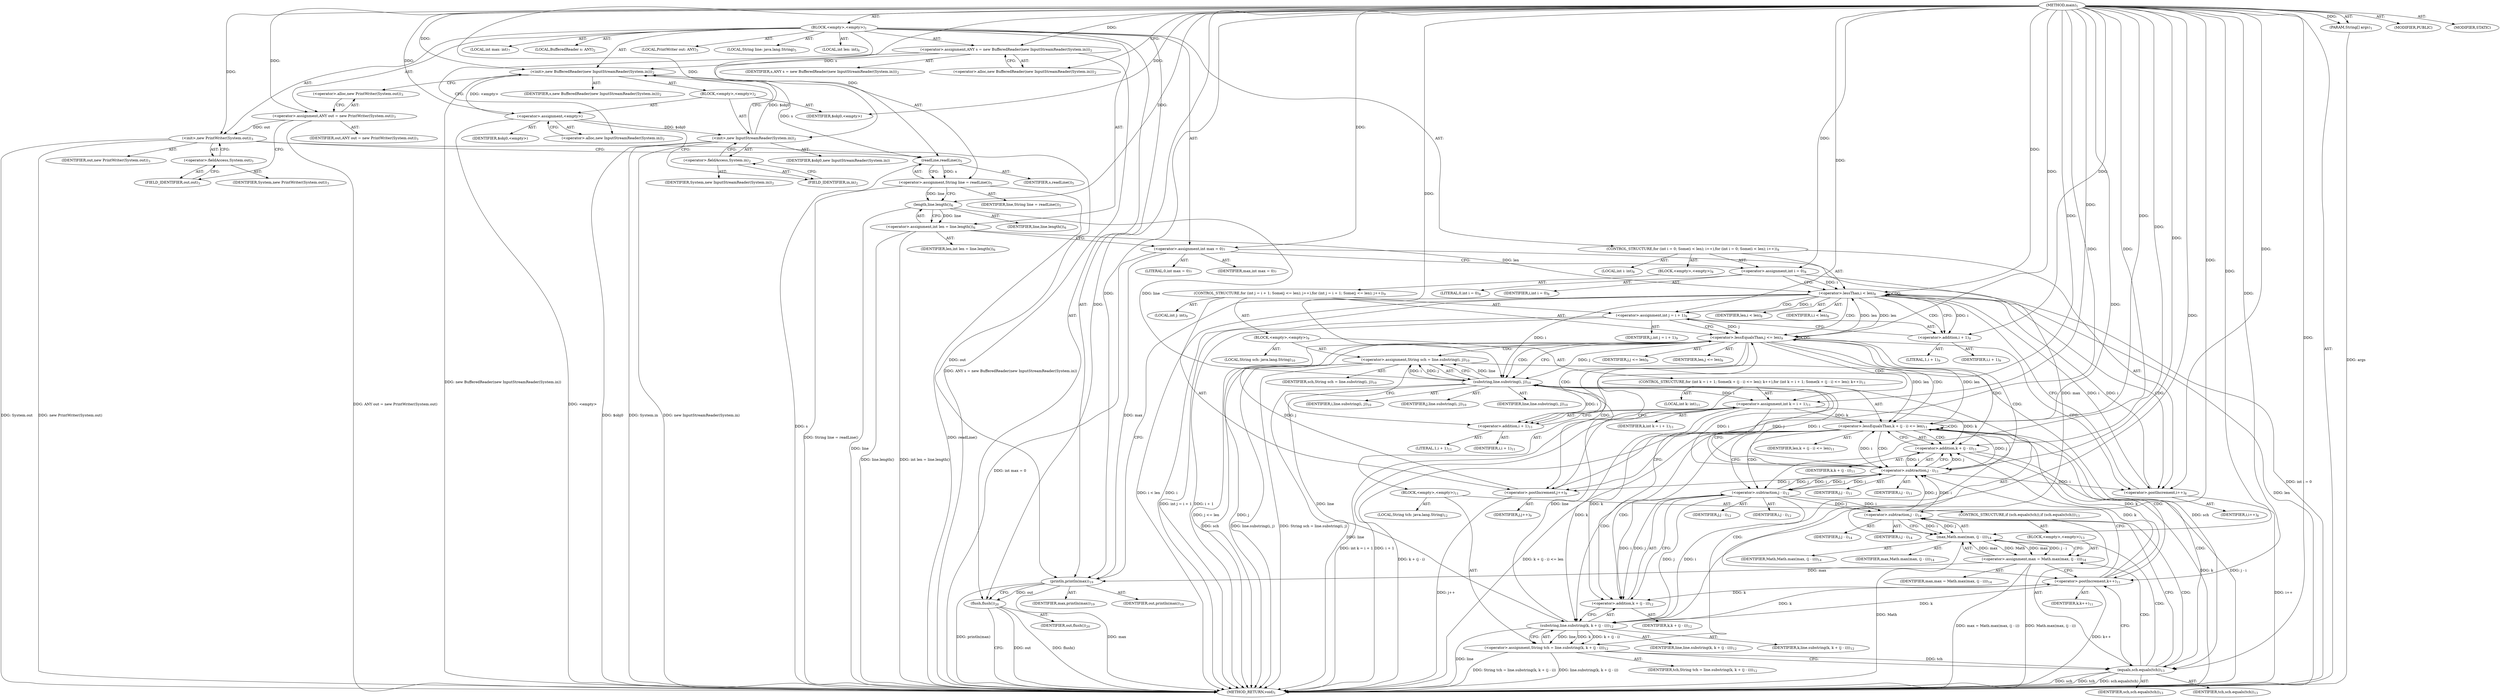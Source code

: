 digraph "main" {  
"21" [label = <(METHOD,main)<SUB>1</SUB>> ]
"22" [label = <(PARAM,String[] args)<SUB>1</SUB>> ]
"23" [label = <(BLOCK,&lt;empty&gt;,&lt;empty&gt;)<SUB>1</SUB>> ]
"4" [label = <(LOCAL,BufferedReader s: ANY)<SUB>2</SUB>> ]
"24" [label = <(&lt;operator&gt;.assignment,ANY s = new BufferedReader(new InputStreamReader(System.in)))<SUB>2</SUB>> ]
"25" [label = <(IDENTIFIER,s,ANY s = new BufferedReader(new InputStreamReader(System.in)))<SUB>2</SUB>> ]
"26" [label = <(&lt;operator&gt;.alloc,new BufferedReader(new InputStreamReader(System.in)))<SUB>2</SUB>> ]
"27" [label = <(&lt;init&gt;,new BufferedReader(new InputStreamReader(System.in)))<SUB>2</SUB>> ]
"3" [label = <(IDENTIFIER,s,new BufferedReader(new InputStreamReader(System.in)))<SUB>2</SUB>> ]
"28" [label = <(BLOCK,&lt;empty&gt;,&lt;empty&gt;)<SUB>2</SUB>> ]
"29" [label = <(&lt;operator&gt;.assignment,&lt;empty&gt;)> ]
"30" [label = <(IDENTIFIER,$obj0,&lt;empty&gt;)> ]
"31" [label = <(&lt;operator&gt;.alloc,new InputStreamReader(System.in))<SUB>2</SUB>> ]
"32" [label = <(&lt;init&gt;,new InputStreamReader(System.in))<SUB>2</SUB>> ]
"33" [label = <(IDENTIFIER,$obj0,new InputStreamReader(System.in))> ]
"34" [label = <(&lt;operator&gt;.fieldAccess,System.in)<SUB>2</SUB>> ]
"35" [label = <(IDENTIFIER,System,new InputStreamReader(System.in))<SUB>2</SUB>> ]
"36" [label = <(FIELD_IDENTIFIER,in,in)<SUB>2</SUB>> ]
"37" [label = <(IDENTIFIER,$obj0,&lt;empty&gt;)> ]
"6" [label = <(LOCAL,PrintWriter out: ANY)<SUB>3</SUB>> ]
"38" [label = <(&lt;operator&gt;.assignment,ANY out = new PrintWriter(System.out))<SUB>3</SUB>> ]
"39" [label = <(IDENTIFIER,out,ANY out = new PrintWriter(System.out))<SUB>3</SUB>> ]
"40" [label = <(&lt;operator&gt;.alloc,new PrintWriter(System.out))<SUB>3</SUB>> ]
"41" [label = <(&lt;init&gt;,new PrintWriter(System.out))<SUB>3</SUB>> ]
"5" [label = <(IDENTIFIER,out,new PrintWriter(System.out))<SUB>3</SUB>> ]
"42" [label = <(&lt;operator&gt;.fieldAccess,System.out)<SUB>3</SUB>> ]
"43" [label = <(IDENTIFIER,System,new PrintWriter(System.out))<SUB>3</SUB>> ]
"44" [label = <(FIELD_IDENTIFIER,out,out)<SUB>3</SUB>> ]
"45" [label = <(LOCAL,String line: java.lang.String)<SUB>5</SUB>> ]
"46" [label = <(&lt;operator&gt;.assignment,String line = readLine())<SUB>5</SUB>> ]
"47" [label = <(IDENTIFIER,line,String line = readLine())<SUB>5</SUB>> ]
"48" [label = <(readLine,readLine())<SUB>5</SUB>> ]
"49" [label = <(IDENTIFIER,s,readLine())<SUB>5</SUB>> ]
"50" [label = <(LOCAL,int len: int)<SUB>6</SUB>> ]
"51" [label = <(&lt;operator&gt;.assignment,int len = line.length())<SUB>6</SUB>> ]
"52" [label = <(IDENTIFIER,len,int len = line.length())<SUB>6</SUB>> ]
"53" [label = <(length,line.length())<SUB>6</SUB>> ]
"54" [label = <(IDENTIFIER,line,line.length())<SUB>6</SUB>> ]
"55" [label = <(LOCAL,int max: int)<SUB>7</SUB>> ]
"56" [label = <(&lt;operator&gt;.assignment,int max = 0)<SUB>7</SUB>> ]
"57" [label = <(IDENTIFIER,max,int max = 0)<SUB>7</SUB>> ]
"58" [label = <(LITERAL,0,int max = 0)<SUB>7</SUB>> ]
"59" [label = <(CONTROL_STRUCTURE,for (int i = 0; Some(i &lt; len); i++),for (int i = 0; Some(i &lt; len); i++))<SUB>8</SUB>> ]
"60" [label = <(LOCAL,int i: int)<SUB>8</SUB>> ]
"61" [label = <(&lt;operator&gt;.assignment,int i = 0)<SUB>8</SUB>> ]
"62" [label = <(IDENTIFIER,i,int i = 0)<SUB>8</SUB>> ]
"63" [label = <(LITERAL,0,int i = 0)<SUB>8</SUB>> ]
"64" [label = <(&lt;operator&gt;.lessThan,i &lt; len)<SUB>8</SUB>> ]
"65" [label = <(IDENTIFIER,i,i &lt; len)<SUB>8</SUB>> ]
"66" [label = <(IDENTIFIER,len,i &lt; len)<SUB>8</SUB>> ]
"67" [label = <(&lt;operator&gt;.postIncrement,i++)<SUB>8</SUB>> ]
"68" [label = <(IDENTIFIER,i,i++)<SUB>8</SUB>> ]
"69" [label = <(BLOCK,&lt;empty&gt;,&lt;empty&gt;)<SUB>8</SUB>> ]
"70" [label = <(CONTROL_STRUCTURE,for (int j = i + 1; Some(j &lt;= len); j++),for (int j = i + 1; Some(j &lt;= len); j++))<SUB>9</SUB>> ]
"71" [label = <(LOCAL,int j: int)<SUB>9</SUB>> ]
"72" [label = <(&lt;operator&gt;.assignment,int j = i + 1)<SUB>9</SUB>> ]
"73" [label = <(IDENTIFIER,j,int j = i + 1)<SUB>9</SUB>> ]
"74" [label = <(&lt;operator&gt;.addition,i + 1)<SUB>9</SUB>> ]
"75" [label = <(IDENTIFIER,i,i + 1)<SUB>9</SUB>> ]
"76" [label = <(LITERAL,1,i + 1)<SUB>9</SUB>> ]
"77" [label = <(&lt;operator&gt;.lessEqualsThan,j &lt;= len)<SUB>9</SUB>> ]
"78" [label = <(IDENTIFIER,j,j &lt;= len)<SUB>9</SUB>> ]
"79" [label = <(IDENTIFIER,len,j &lt;= len)<SUB>9</SUB>> ]
"80" [label = <(&lt;operator&gt;.postIncrement,j++)<SUB>9</SUB>> ]
"81" [label = <(IDENTIFIER,j,j++)<SUB>9</SUB>> ]
"82" [label = <(BLOCK,&lt;empty&gt;,&lt;empty&gt;)<SUB>9</SUB>> ]
"83" [label = <(LOCAL,String sch: java.lang.String)<SUB>10</SUB>> ]
"84" [label = <(&lt;operator&gt;.assignment,String sch = line.substring(i, j))<SUB>10</SUB>> ]
"85" [label = <(IDENTIFIER,sch,String sch = line.substring(i, j))<SUB>10</SUB>> ]
"86" [label = <(substring,line.substring(i, j))<SUB>10</SUB>> ]
"87" [label = <(IDENTIFIER,line,line.substring(i, j))<SUB>10</SUB>> ]
"88" [label = <(IDENTIFIER,i,line.substring(i, j))<SUB>10</SUB>> ]
"89" [label = <(IDENTIFIER,j,line.substring(i, j))<SUB>10</SUB>> ]
"90" [label = <(CONTROL_STRUCTURE,for (int k = i + 1; Some(k + (j - i) &lt;= len); k++),for (int k = i + 1; Some(k + (j - i) &lt;= len); k++))<SUB>11</SUB>> ]
"91" [label = <(LOCAL,int k: int)<SUB>11</SUB>> ]
"92" [label = <(&lt;operator&gt;.assignment,int k = i + 1)<SUB>11</SUB>> ]
"93" [label = <(IDENTIFIER,k,int k = i + 1)<SUB>11</SUB>> ]
"94" [label = <(&lt;operator&gt;.addition,i + 1)<SUB>11</SUB>> ]
"95" [label = <(IDENTIFIER,i,i + 1)<SUB>11</SUB>> ]
"96" [label = <(LITERAL,1,i + 1)<SUB>11</SUB>> ]
"97" [label = <(&lt;operator&gt;.lessEqualsThan,k + (j - i) &lt;= len)<SUB>11</SUB>> ]
"98" [label = <(&lt;operator&gt;.addition,k + (j - i))<SUB>11</SUB>> ]
"99" [label = <(IDENTIFIER,k,k + (j - i))<SUB>11</SUB>> ]
"100" [label = <(&lt;operator&gt;.subtraction,j - i)<SUB>11</SUB>> ]
"101" [label = <(IDENTIFIER,j,j - i)<SUB>11</SUB>> ]
"102" [label = <(IDENTIFIER,i,j - i)<SUB>11</SUB>> ]
"103" [label = <(IDENTIFIER,len,k + (j - i) &lt;= len)<SUB>11</SUB>> ]
"104" [label = <(&lt;operator&gt;.postIncrement,k++)<SUB>11</SUB>> ]
"105" [label = <(IDENTIFIER,k,k++)<SUB>11</SUB>> ]
"106" [label = <(BLOCK,&lt;empty&gt;,&lt;empty&gt;)<SUB>11</SUB>> ]
"107" [label = <(LOCAL,String tch: java.lang.String)<SUB>12</SUB>> ]
"108" [label = <(&lt;operator&gt;.assignment,String tch = line.substring(k, k + (j - i)))<SUB>12</SUB>> ]
"109" [label = <(IDENTIFIER,tch,String tch = line.substring(k, k + (j - i)))<SUB>12</SUB>> ]
"110" [label = <(substring,line.substring(k, k + (j - i)))<SUB>12</SUB>> ]
"111" [label = <(IDENTIFIER,line,line.substring(k, k + (j - i)))<SUB>12</SUB>> ]
"112" [label = <(IDENTIFIER,k,line.substring(k, k + (j - i)))<SUB>12</SUB>> ]
"113" [label = <(&lt;operator&gt;.addition,k + (j - i))<SUB>12</SUB>> ]
"114" [label = <(IDENTIFIER,k,k + (j - i))<SUB>12</SUB>> ]
"115" [label = <(&lt;operator&gt;.subtraction,j - i)<SUB>12</SUB>> ]
"116" [label = <(IDENTIFIER,j,j - i)<SUB>12</SUB>> ]
"117" [label = <(IDENTIFIER,i,j - i)<SUB>12</SUB>> ]
"118" [label = <(CONTROL_STRUCTURE,if (sch.equals(tch)),if (sch.equals(tch)))<SUB>13</SUB>> ]
"119" [label = <(equals,sch.equals(tch))<SUB>13</SUB>> ]
"120" [label = <(IDENTIFIER,sch,sch.equals(tch))<SUB>13</SUB>> ]
"121" [label = <(IDENTIFIER,tch,sch.equals(tch))<SUB>13</SUB>> ]
"122" [label = <(BLOCK,&lt;empty&gt;,&lt;empty&gt;)<SUB>13</SUB>> ]
"123" [label = <(&lt;operator&gt;.assignment,max = Math.max(max, (j - i)))<SUB>14</SUB>> ]
"124" [label = <(IDENTIFIER,max,max = Math.max(max, (j - i)))<SUB>14</SUB>> ]
"125" [label = <(max,Math.max(max, (j - i)))<SUB>14</SUB>> ]
"126" [label = <(IDENTIFIER,Math,Math.max(max, (j - i)))<SUB>14</SUB>> ]
"127" [label = <(IDENTIFIER,max,Math.max(max, (j - i)))<SUB>14</SUB>> ]
"128" [label = <(&lt;operator&gt;.subtraction,j - i)<SUB>14</SUB>> ]
"129" [label = <(IDENTIFIER,j,j - i)<SUB>14</SUB>> ]
"130" [label = <(IDENTIFIER,i,j - i)<SUB>14</SUB>> ]
"131" [label = <(println,println(max))<SUB>19</SUB>> ]
"132" [label = <(IDENTIFIER,out,println(max))<SUB>19</SUB>> ]
"133" [label = <(IDENTIFIER,max,println(max))<SUB>19</SUB>> ]
"134" [label = <(flush,flush())<SUB>20</SUB>> ]
"135" [label = <(IDENTIFIER,out,flush())<SUB>20</SUB>> ]
"136" [label = <(MODIFIER,PUBLIC)> ]
"137" [label = <(MODIFIER,STATIC)> ]
"138" [label = <(METHOD_RETURN,void)<SUB>1</SUB>> ]
  "21" -> "22"  [ label = "AST: "] 
  "21" -> "23"  [ label = "AST: "] 
  "21" -> "136"  [ label = "AST: "] 
  "21" -> "137"  [ label = "AST: "] 
  "21" -> "138"  [ label = "AST: "] 
  "23" -> "4"  [ label = "AST: "] 
  "23" -> "24"  [ label = "AST: "] 
  "23" -> "27"  [ label = "AST: "] 
  "23" -> "6"  [ label = "AST: "] 
  "23" -> "38"  [ label = "AST: "] 
  "23" -> "41"  [ label = "AST: "] 
  "23" -> "45"  [ label = "AST: "] 
  "23" -> "46"  [ label = "AST: "] 
  "23" -> "50"  [ label = "AST: "] 
  "23" -> "51"  [ label = "AST: "] 
  "23" -> "55"  [ label = "AST: "] 
  "23" -> "56"  [ label = "AST: "] 
  "23" -> "59"  [ label = "AST: "] 
  "23" -> "131"  [ label = "AST: "] 
  "23" -> "134"  [ label = "AST: "] 
  "24" -> "25"  [ label = "AST: "] 
  "24" -> "26"  [ label = "AST: "] 
  "27" -> "3"  [ label = "AST: "] 
  "27" -> "28"  [ label = "AST: "] 
  "28" -> "29"  [ label = "AST: "] 
  "28" -> "32"  [ label = "AST: "] 
  "28" -> "37"  [ label = "AST: "] 
  "29" -> "30"  [ label = "AST: "] 
  "29" -> "31"  [ label = "AST: "] 
  "32" -> "33"  [ label = "AST: "] 
  "32" -> "34"  [ label = "AST: "] 
  "34" -> "35"  [ label = "AST: "] 
  "34" -> "36"  [ label = "AST: "] 
  "38" -> "39"  [ label = "AST: "] 
  "38" -> "40"  [ label = "AST: "] 
  "41" -> "5"  [ label = "AST: "] 
  "41" -> "42"  [ label = "AST: "] 
  "42" -> "43"  [ label = "AST: "] 
  "42" -> "44"  [ label = "AST: "] 
  "46" -> "47"  [ label = "AST: "] 
  "46" -> "48"  [ label = "AST: "] 
  "48" -> "49"  [ label = "AST: "] 
  "51" -> "52"  [ label = "AST: "] 
  "51" -> "53"  [ label = "AST: "] 
  "53" -> "54"  [ label = "AST: "] 
  "56" -> "57"  [ label = "AST: "] 
  "56" -> "58"  [ label = "AST: "] 
  "59" -> "60"  [ label = "AST: "] 
  "59" -> "61"  [ label = "AST: "] 
  "59" -> "64"  [ label = "AST: "] 
  "59" -> "67"  [ label = "AST: "] 
  "59" -> "69"  [ label = "AST: "] 
  "61" -> "62"  [ label = "AST: "] 
  "61" -> "63"  [ label = "AST: "] 
  "64" -> "65"  [ label = "AST: "] 
  "64" -> "66"  [ label = "AST: "] 
  "67" -> "68"  [ label = "AST: "] 
  "69" -> "70"  [ label = "AST: "] 
  "70" -> "71"  [ label = "AST: "] 
  "70" -> "72"  [ label = "AST: "] 
  "70" -> "77"  [ label = "AST: "] 
  "70" -> "80"  [ label = "AST: "] 
  "70" -> "82"  [ label = "AST: "] 
  "72" -> "73"  [ label = "AST: "] 
  "72" -> "74"  [ label = "AST: "] 
  "74" -> "75"  [ label = "AST: "] 
  "74" -> "76"  [ label = "AST: "] 
  "77" -> "78"  [ label = "AST: "] 
  "77" -> "79"  [ label = "AST: "] 
  "80" -> "81"  [ label = "AST: "] 
  "82" -> "83"  [ label = "AST: "] 
  "82" -> "84"  [ label = "AST: "] 
  "82" -> "90"  [ label = "AST: "] 
  "84" -> "85"  [ label = "AST: "] 
  "84" -> "86"  [ label = "AST: "] 
  "86" -> "87"  [ label = "AST: "] 
  "86" -> "88"  [ label = "AST: "] 
  "86" -> "89"  [ label = "AST: "] 
  "90" -> "91"  [ label = "AST: "] 
  "90" -> "92"  [ label = "AST: "] 
  "90" -> "97"  [ label = "AST: "] 
  "90" -> "104"  [ label = "AST: "] 
  "90" -> "106"  [ label = "AST: "] 
  "92" -> "93"  [ label = "AST: "] 
  "92" -> "94"  [ label = "AST: "] 
  "94" -> "95"  [ label = "AST: "] 
  "94" -> "96"  [ label = "AST: "] 
  "97" -> "98"  [ label = "AST: "] 
  "97" -> "103"  [ label = "AST: "] 
  "98" -> "99"  [ label = "AST: "] 
  "98" -> "100"  [ label = "AST: "] 
  "100" -> "101"  [ label = "AST: "] 
  "100" -> "102"  [ label = "AST: "] 
  "104" -> "105"  [ label = "AST: "] 
  "106" -> "107"  [ label = "AST: "] 
  "106" -> "108"  [ label = "AST: "] 
  "106" -> "118"  [ label = "AST: "] 
  "108" -> "109"  [ label = "AST: "] 
  "108" -> "110"  [ label = "AST: "] 
  "110" -> "111"  [ label = "AST: "] 
  "110" -> "112"  [ label = "AST: "] 
  "110" -> "113"  [ label = "AST: "] 
  "113" -> "114"  [ label = "AST: "] 
  "113" -> "115"  [ label = "AST: "] 
  "115" -> "116"  [ label = "AST: "] 
  "115" -> "117"  [ label = "AST: "] 
  "118" -> "119"  [ label = "AST: "] 
  "118" -> "122"  [ label = "AST: "] 
  "119" -> "120"  [ label = "AST: "] 
  "119" -> "121"  [ label = "AST: "] 
  "122" -> "123"  [ label = "AST: "] 
  "123" -> "124"  [ label = "AST: "] 
  "123" -> "125"  [ label = "AST: "] 
  "125" -> "126"  [ label = "AST: "] 
  "125" -> "127"  [ label = "AST: "] 
  "125" -> "128"  [ label = "AST: "] 
  "128" -> "129"  [ label = "AST: "] 
  "128" -> "130"  [ label = "AST: "] 
  "131" -> "132"  [ label = "AST: "] 
  "131" -> "133"  [ label = "AST: "] 
  "134" -> "135"  [ label = "AST: "] 
  "24" -> "31"  [ label = "CFG: "] 
  "27" -> "40"  [ label = "CFG: "] 
  "38" -> "44"  [ label = "CFG: "] 
  "41" -> "48"  [ label = "CFG: "] 
  "46" -> "53"  [ label = "CFG: "] 
  "51" -> "56"  [ label = "CFG: "] 
  "56" -> "61"  [ label = "CFG: "] 
  "131" -> "134"  [ label = "CFG: "] 
  "134" -> "138"  [ label = "CFG: "] 
  "26" -> "24"  [ label = "CFG: "] 
  "40" -> "38"  [ label = "CFG: "] 
  "42" -> "41"  [ label = "CFG: "] 
  "48" -> "46"  [ label = "CFG: "] 
  "53" -> "51"  [ label = "CFG: "] 
  "61" -> "64"  [ label = "CFG: "] 
  "64" -> "74"  [ label = "CFG: "] 
  "64" -> "131"  [ label = "CFG: "] 
  "67" -> "64"  [ label = "CFG: "] 
  "29" -> "36"  [ label = "CFG: "] 
  "32" -> "27"  [ label = "CFG: "] 
  "44" -> "42"  [ label = "CFG: "] 
  "31" -> "29"  [ label = "CFG: "] 
  "34" -> "32"  [ label = "CFG: "] 
  "72" -> "77"  [ label = "CFG: "] 
  "77" -> "86"  [ label = "CFG: "] 
  "77" -> "67"  [ label = "CFG: "] 
  "80" -> "77"  [ label = "CFG: "] 
  "36" -> "34"  [ label = "CFG: "] 
  "74" -> "72"  [ label = "CFG: "] 
  "84" -> "94"  [ label = "CFG: "] 
  "86" -> "84"  [ label = "CFG: "] 
  "92" -> "100"  [ label = "CFG: "] 
  "97" -> "115"  [ label = "CFG: "] 
  "97" -> "80"  [ label = "CFG: "] 
  "104" -> "100"  [ label = "CFG: "] 
  "94" -> "92"  [ label = "CFG: "] 
  "98" -> "97"  [ label = "CFG: "] 
  "108" -> "119"  [ label = "CFG: "] 
  "100" -> "98"  [ label = "CFG: "] 
  "110" -> "108"  [ label = "CFG: "] 
  "119" -> "128"  [ label = "CFG: "] 
  "119" -> "104"  [ label = "CFG: "] 
  "113" -> "110"  [ label = "CFG: "] 
  "123" -> "104"  [ label = "CFG: "] 
  "115" -> "113"  [ label = "CFG: "] 
  "125" -> "123"  [ label = "CFG: "] 
  "128" -> "125"  [ label = "CFG: "] 
  "21" -> "26"  [ label = "CFG: "] 
  "22" -> "138"  [ label = "DDG: args"] 
  "24" -> "138"  [ label = "DDG: ANY s = new BufferedReader(new InputStreamReader(System.in))"] 
  "29" -> "138"  [ label = "DDG: &lt;empty&gt;"] 
  "32" -> "138"  [ label = "DDG: $obj0"] 
  "32" -> "138"  [ label = "DDG: System.in"] 
  "32" -> "138"  [ label = "DDG: new InputStreamReader(System.in)"] 
  "27" -> "138"  [ label = "DDG: new BufferedReader(new InputStreamReader(System.in))"] 
  "38" -> "138"  [ label = "DDG: ANY out = new PrintWriter(System.out)"] 
  "41" -> "138"  [ label = "DDG: System.out"] 
  "41" -> "138"  [ label = "DDG: new PrintWriter(System.out)"] 
  "48" -> "138"  [ label = "DDG: s"] 
  "46" -> "138"  [ label = "DDG: readLine()"] 
  "46" -> "138"  [ label = "DDG: String line = readLine()"] 
  "53" -> "138"  [ label = "DDG: line"] 
  "51" -> "138"  [ label = "DDG: line.length()"] 
  "51" -> "138"  [ label = "DDG: int len = line.length()"] 
  "56" -> "138"  [ label = "DDG: int max = 0"] 
  "61" -> "138"  [ label = "DDG: int i = 0"] 
  "64" -> "138"  [ label = "DDG: i"] 
  "64" -> "138"  [ label = "DDG: len"] 
  "64" -> "138"  [ label = "DDG: i &lt; len"] 
  "131" -> "138"  [ label = "DDG: max"] 
  "131" -> "138"  [ label = "DDG: println(max)"] 
  "134" -> "138"  [ label = "DDG: out"] 
  "134" -> "138"  [ label = "DDG: flush()"] 
  "72" -> "138"  [ label = "DDG: i + 1"] 
  "72" -> "138"  [ label = "DDG: int j = i + 1"] 
  "77" -> "138"  [ label = "DDG: j"] 
  "77" -> "138"  [ label = "DDG: j &lt;= len"] 
  "67" -> "138"  [ label = "DDG: i++"] 
  "84" -> "138"  [ label = "DDG: sch"] 
  "86" -> "138"  [ label = "DDG: line"] 
  "84" -> "138"  [ label = "DDG: line.substring(i, j)"] 
  "84" -> "138"  [ label = "DDG: String sch = line.substring(i, j)"] 
  "92" -> "138"  [ label = "DDG: i + 1"] 
  "92" -> "138"  [ label = "DDG: int k = i + 1"] 
  "98" -> "138"  [ label = "DDG: k"] 
  "98" -> "138"  [ label = "DDG: j - i"] 
  "97" -> "138"  [ label = "DDG: k + (j - i)"] 
  "97" -> "138"  [ label = "DDG: k + (j - i) &lt;= len"] 
  "80" -> "138"  [ label = "DDG: j++"] 
  "110" -> "138"  [ label = "DDG: line"] 
  "108" -> "138"  [ label = "DDG: line.substring(k, k + (j - i))"] 
  "108" -> "138"  [ label = "DDG: String tch = line.substring(k, k + (j - i))"] 
  "119" -> "138"  [ label = "DDG: sch"] 
  "119" -> "138"  [ label = "DDG: tch"] 
  "119" -> "138"  [ label = "DDG: sch.equals(tch)"] 
  "123" -> "138"  [ label = "DDG: Math.max(max, (j - i))"] 
  "123" -> "138"  [ label = "DDG: max = Math.max(max, (j - i))"] 
  "104" -> "138"  [ label = "DDG: k++"] 
  "125" -> "138"  [ label = "DDG: Math"] 
  "21" -> "22"  [ label = "DDG: "] 
  "21" -> "24"  [ label = "DDG: "] 
  "21" -> "38"  [ label = "DDG: "] 
  "48" -> "46"  [ label = "DDG: s"] 
  "53" -> "51"  [ label = "DDG: line"] 
  "21" -> "56"  [ label = "DDG: "] 
  "24" -> "27"  [ label = "DDG: s"] 
  "21" -> "27"  [ label = "DDG: "] 
  "29" -> "27"  [ label = "DDG: &lt;empty&gt;"] 
  "32" -> "27"  [ label = "DDG: $obj0"] 
  "38" -> "41"  [ label = "DDG: out"] 
  "21" -> "41"  [ label = "DDG: "] 
  "21" -> "61"  [ label = "DDG: "] 
  "41" -> "131"  [ label = "DDG: out"] 
  "21" -> "131"  [ label = "DDG: "] 
  "56" -> "131"  [ label = "DDG: max"] 
  "123" -> "131"  [ label = "DDG: max"] 
  "131" -> "134"  [ label = "DDG: out"] 
  "21" -> "134"  [ label = "DDG: "] 
  "21" -> "29"  [ label = "DDG: "] 
  "21" -> "37"  [ label = "DDG: "] 
  "27" -> "48"  [ label = "DDG: s"] 
  "21" -> "48"  [ label = "DDG: "] 
  "46" -> "53"  [ label = "DDG: line"] 
  "21" -> "53"  [ label = "DDG: "] 
  "61" -> "64"  [ label = "DDG: i"] 
  "67" -> "64"  [ label = "DDG: i"] 
  "21" -> "64"  [ label = "DDG: "] 
  "51" -> "64"  [ label = "DDG: len"] 
  "77" -> "64"  [ label = "DDG: len"] 
  "100" -> "67"  [ label = "DDG: i"] 
  "21" -> "67"  [ label = "DDG: "] 
  "64" -> "67"  [ label = "DDG: i"] 
  "29" -> "32"  [ label = "DDG: $obj0"] 
  "21" -> "32"  [ label = "DDG: "] 
  "64" -> "72"  [ label = "DDG: i"] 
  "21" -> "72"  [ label = "DDG: "] 
  "72" -> "77"  [ label = "DDG: j"] 
  "80" -> "77"  [ label = "DDG: j"] 
  "21" -> "77"  [ label = "DDG: "] 
  "64" -> "77"  [ label = "DDG: len"] 
  "97" -> "77"  [ label = "DDG: len"] 
  "100" -> "80"  [ label = "DDG: j"] 
  "21" -> "80"  [ label = "DDG: "] 
  "86" -> "84"  [ label = "DDG: line"] 
  "86" -> "84"  [ label = "DDG: i"] 
  "86" -> "84"  [ label = "DDG: j"] 
  "64" -> "74"  [ label = "DDG: i"] 
  "21" -> "74"  [ label = "DDG: "] 
  "86" -> "92"  [ label = "DDG: i"] 
  "21" -> "92"  [ label = "DDG: "] 
  "53" -> "86"  [ label = "DDG: line"] 
  "110" -> "86"  [ label = "DDG: line"] 
  "21" -> "86"  [ label = "DDG: "] 
  "100" -> "86"  [ label = "DDG: i"] 
  "64" -> "86"  [ label = "DDG: i"] 
  "77" -> "86"  [ label = "DDG: j"] 
  "92" -> "97"  [ label = "DDG: k"] 
  "104" -> "97"  [ label = "DDG: k"] 
  "21" -> "97"  [ label = "DDG: "] 
  "100" -> "97"  [ label = "DDG: j"] 
  "100" -> "97"  [ label = "DDG: i"] 
  "77" -> "97"  [ label = "DDG: len"] 
  "110" -> "104"  [ label = "DDG: k"] 
  "21" -> "104"  [ label = "DDG: "] 
  "110" -> "108"  [ label = "DDG: line"] 
  "110" -> "108"  [ label = "DDG: k"] 
  "110" -> "108"  [ label = "DDG: k + (j - i)"] 
  "86" -> "94"  [ label = "DDG: i"] 
  "21" -> "94"  [ label = "DDG: "] 
  "92" -> "98"  [ label = "DDG: k"] 
  "104" -> "98"  [ label = "DDG: k"] 
  "21" -> "98"  [ label = "DDG: "] 
  "100" -> "98"  [ label = "DDG: j"] 
  "100" -> "98"  [ label = "DDG: i"] 
  "86" -> "100"  [ label = "DDG: j"] 
  "115" -> "100"  [ label = "DDG: j"] 
  "128" -> "100"  [ label = "DDG: j"] 
  "21" -> "100"  [ label = "DDG: "] 
  "115" -> "100"  [ label = "DDG: i"] 
  "128" -> "100"  [ label = "DDG: i"] 
  "86" -> "100"  [ label = "DDG: i"] 
  "86" -> "110"  [ label = "DDG: line"] 
  "21" -> "110"  [ label = "DDG: "] 
  "92" -> "110"  [ label = "DDG: k"] 
  "104" -> "110"  [ label = "DDG: k"] 
  "115" -> "110"  [ label = "DDG: j"] 
  "115" -> "110"  [ label = "DDG: i"] 
  "84" -> "119"  [ label = "DDG: sch"] 
  "21" -> "119"  [ label = "DDG: "] 
  "108" -> "119"  [ label = "DDG: tch"] 
  "125" -> "123"  [ label = "DDG: Math"] 
  "125" -> "123"  [ label = "DDG: max"] 
  "125" -> "123"  [ label = "DDG: j - i"] 
  "21" -> "113"  [ label = "DDG: "] 
  "92" -> "113"  [ label = "DDG: k"] 
  "104" -> "113"  [ label = "DDG: k"] 
  "115" -> "113"  [ label = "DDG: j"] 
  "115" -> "113"  [ label = "DDG: i"] 
  "100" -> "115"  [ label = "DDG: j"] 
  "21" -> "115"  [ label = "DDG: "] 
  "100" -> "115"  [ label = "DDG: i"] 
  "21" -> "125"  [ label = "DDG: "] 
  "56" -> "125"  [ label = "DDG: max"] 
  "123" -> "125"  [ label = "DDG: max"] 
  "128" -> "125"  [ label = "DDG: j"] 
  "128" -> "125"  [ label = "DDG: i"] 
  "115" -> "128"  [ label = "DDG: j"] 
  "21" -> "128"  [ label = "DDG: "] 
  "115" -> "128"  [ label = "DDG: i"] 
  "64" -> "77"  [ label = "CDG: "] 
  "64" -> "64"  [ label = "CDG: "] 
  "64" -> "72"  [ label = "CDG: "] 
  "64" -> "67"  [ label = "CDG: "] 
  "64" -> "74"  [ label = "CDG: "] 
  "77" -> "94"  [ label = "CDG: "] 
  "77" -> "77"  [ label = "CDG: "] 
  "77" -> "98"  [ label = "CDG: "] 
  "77" -> "84"  [ label = "CDG: "] 
  "77" -> "92"  [ label = "CDG: "] 
  "77" -> "97"  [ label = "CDG: "] 
  "77" -> "80"  [ label = "CDG: "] 
  "77" -> "100"  [ label = "CDG: "] 
  "77" -> "86"  [ label = "CDG: "] 
  "97" -> "115"  [ label = "CDG: "] 
  "97" -> "98"  [ label = "CDG: "] 
  "97" -> "113"  [ label = "CDG: "] 
  "97" -> "104"  [ label = "CDG: "] 
  "97" -> "119"  [ label = "CDG: "] 
  "97" -> "97"  [ label = "CDG: "] 
  "97" -> "100"  [ label = "CDG: "] 
  "97" -> "110"  [ label = "CDG: "] 
  "97" -> "108"  [ label = "CDG: "] 
  "119" -> "128"  [ label = "CDG: "] 
  "119" -> "123"  [ label = "CDG: "] 
  "119" -> "125"  [ label = "CDG: "] 
}
